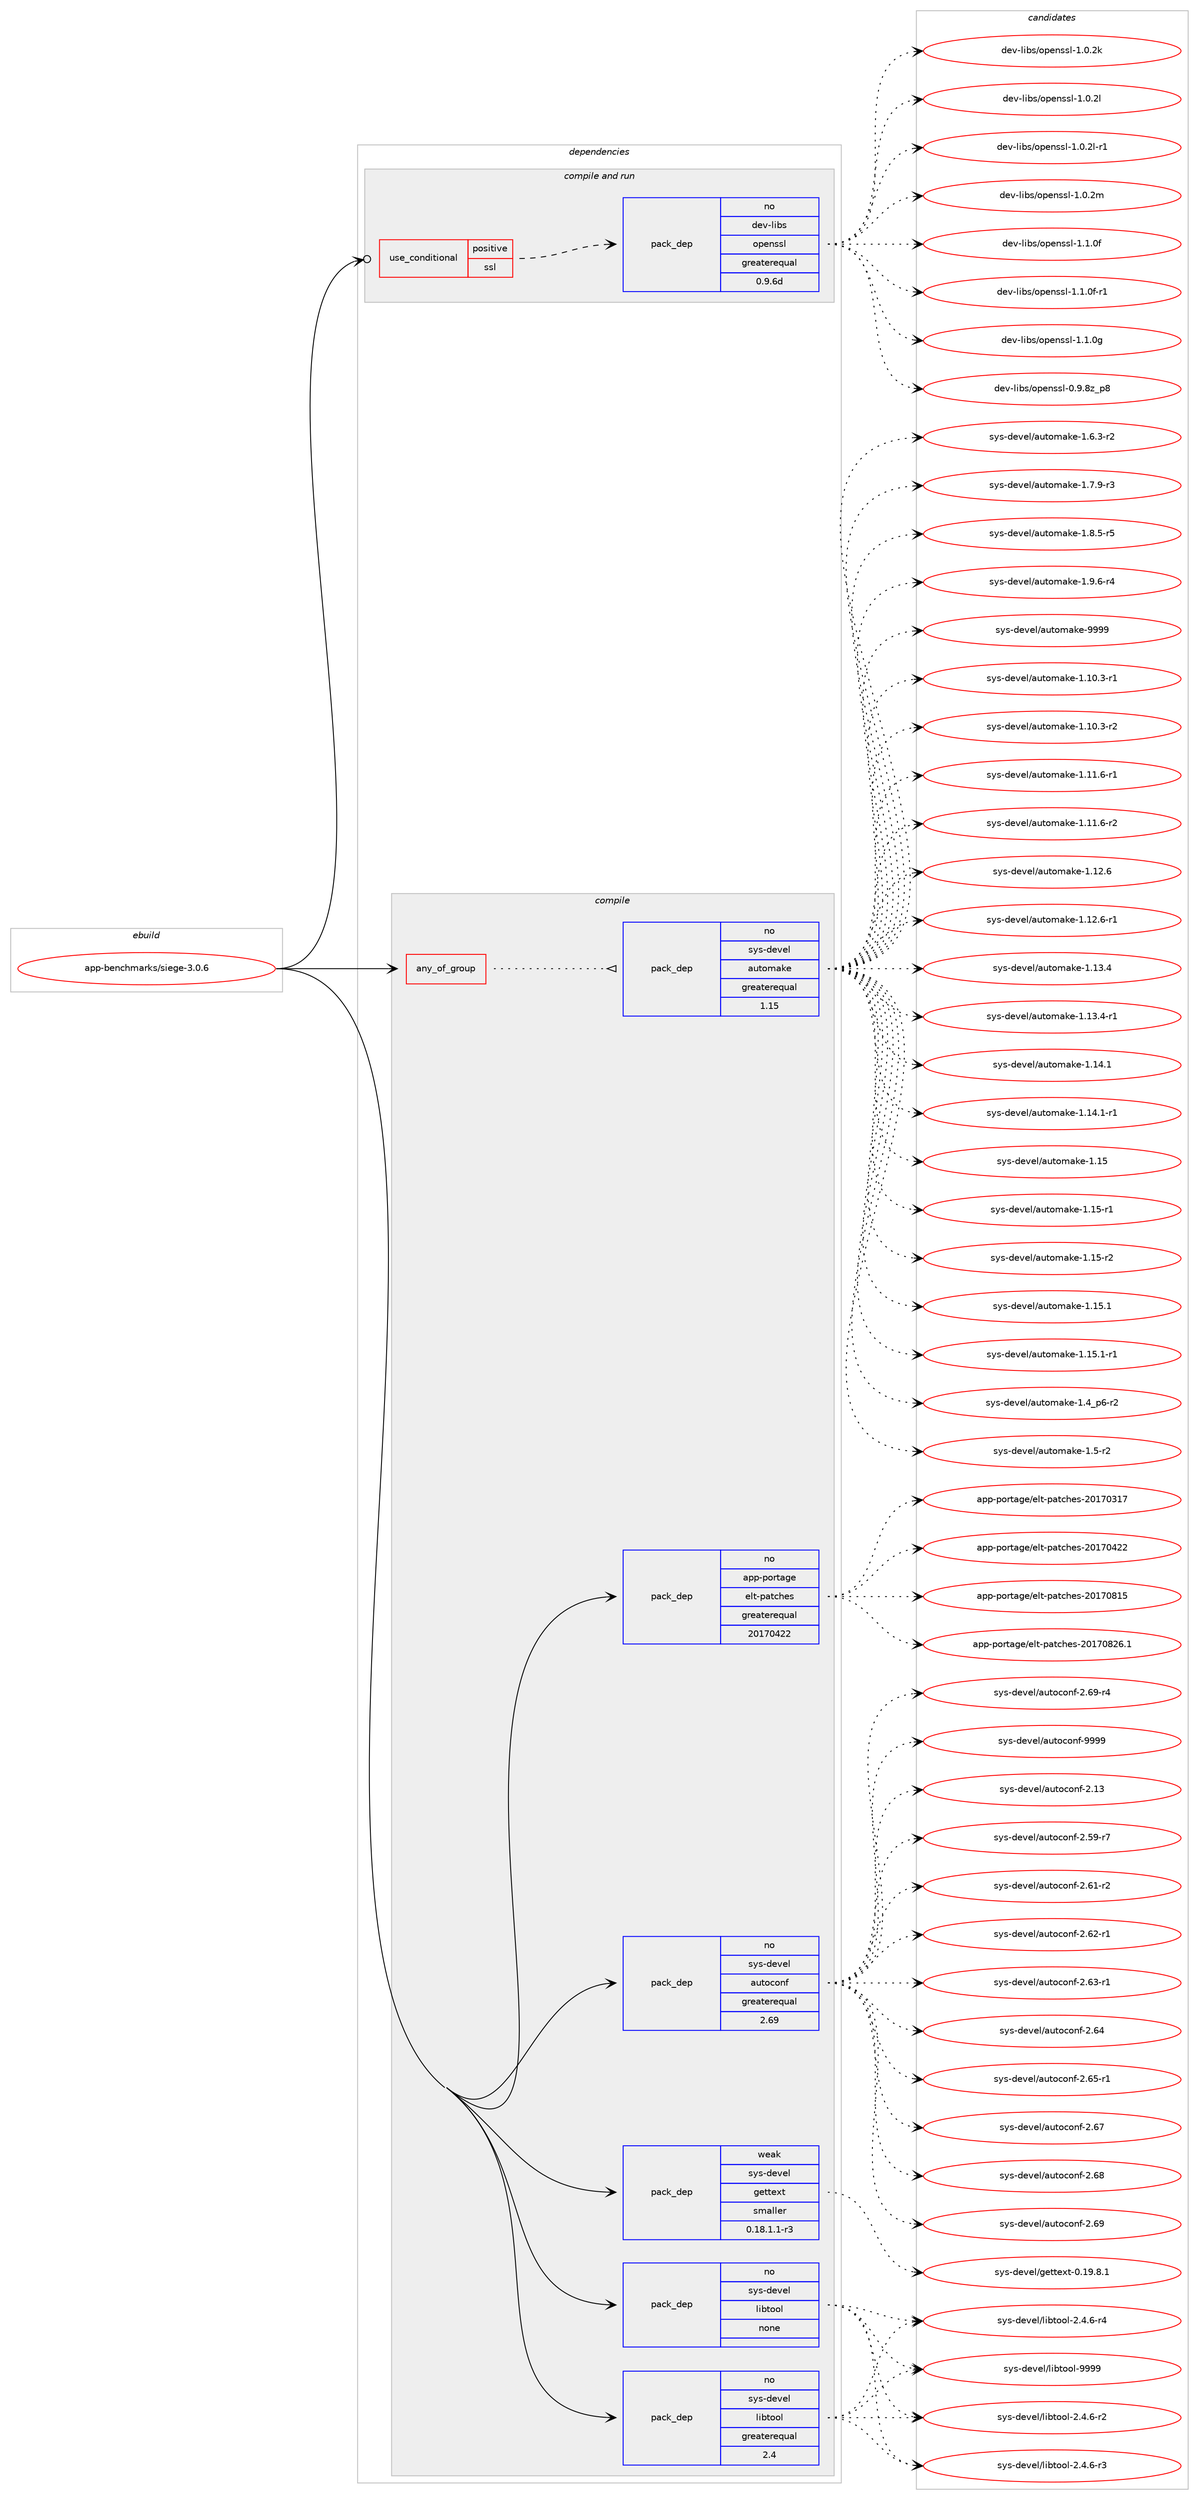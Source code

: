 digraph prolog {

# *************
# Graph options
# *************

newrank=true;
concentrate=true;
compound=true;
graph [rankdir=LR,fontname=Helvetica,fontsize=10,ranksep=1.5];#, ranksep=2.5, nodesep=0.2];
edge  [arrowhead=vee];
node  [fontname=Helvetica,fontsize=10];

# **********
# The ebuild
# **********

subgraph cluster_leftcol {
color=gray;
rank=same;
label=<<i>ebuild</i>>;
id [label="app-benchmarks/siege-3.0.6", color=red, width=4, href="../app-benchmarks/siege-3.0.6.svg"];
}

# ****************
# The dependencies
# ****************

subgraph cluster_midcol {
color=gray;
label=<<i>dependencies</i>>;
subgraph cluster_compile {
fillcolor="#eeeeee";
style=filled;
label=<<i>compile</i>>;
subgraph any202 {
dependency11258 [label=<<TABLE BORDER="0" CELLBORDER="1" CELLSPACING="0" CELLPADDING="4"><TR><TD CELLPADDING="10">any_of_group</TD></TR></TABLE>>, shape=none, color=red];subgraph pack7982 {
dependency11259 [label=<<TABLE BORDER="0" CELLBORDER="1" CELLSPACING="0" CELLPADDING="4" WIDTH="220"><TR><TD ROWSPAN="6" CELLPADDING="30">pack_dep</TD></TR><TR><TD WIDTH="110">no</TD></TR><TR><TD>sys-devel</TD></TR><TR><TD>automake</TD></TR><TR><TD>greaterequal</TD></TR><TR><TD>1.15</TD></TR></TABLE>>, shape=none, color=blue];
}
dependency11258:e -> dependency11259:w [weight=20,style="dotted",arrowhead="oinv"];
}
id:e -> dependency11258:w [weight=20,style="solid",arrowhead="vee"];
subgraph pack7983 {
dependency11260 [label=<<TABLE BORDER="0" CELLBORDER="1" CELLSPACING="0" CELLPADDING="4" WIDTH="220"><TR><TD ROWSPAN="6" CELLPADDING="30">pack_dep</TD></TR><TR><TD WIDTH="110">no</TD></TR><TR><TD>app-portage</TD></TR><TR><TD>elt-patches</TD></TR><TR><TD>greaterequal</TD></TR><TR><TD>20170422</TD></TR></TABLE>>, shape=none, color=blue];
}
id:e -> dependency11260:w [weight=20,style="solid",arrowhead="vee"];
subgraph pack7984 {
dependency11261 [label=<<TABLE BORDER="0" CELLBORDER="1" CELLSPACING="0" CELLPADDING="4" WIDTH="220"><TR><TD ROWSPAN="6" CELLPADDING="30">pack_dep</TD></TR><TR><TD WIDTH="110">no</TD></TR><TR><TD>sys-devel</TD></TR><TR><TD>autoconf</TD></TR><TR><TD>greaterequal</TD></TR><TR><TD>2.69</TD></TR></TABLE>>, shape=none, color=blue];
}
id:e -> dependency11261:w [weight=20,style="solid",arrowhead="vee"];
subgraph pack7985 {
dependency11262 [label=<<TABLE BORDER="0" CELLBORDER="1" CELLSPACING="0" CELLPADDING="4" WIDTH="220"><TR><TD ROWSPAN="6" CELLPADDING="30">pack_dep</TD></TR><TR><TD WIDTH="110">no</TD></TR><TR><TD>sys-devel</TD></TR><TR><TD>libtool</TD></TR><TR><TD>greaterequal</TD></TR><TR><TD>2.4</TD></TR></TABLE>>, shape=none, color=blue];
}
id:e -> dependency11262:w [weight=20,style="solid",arrowhead="vee"];
subgraph pack7986 {
dependency11263 [label=<<TABLE BORDER="0" CELLBORDER="1" CELLSPACING="0" CELLPADDING="4" WIDTH="220"><TR><TD ROWSPAN="6" CELLPADDING="30">pack_dep</TD></TR><TR><TD WIDTH="110">no</TD></TR><TR><TD>sys-devel</TD></TR><TR><TD>libtool</TD></TR><TR><TD>none</TD></TR><TR><TD></TD></TR></TABLE>>, shape=none, color=blue];
}
id:e -> dependency11263:w [weight=20,style="solid",arrowhead="vee"];
subgraph pack7987 {
dependency11264 [label=<<TABLE BORDER="0" CELLBORDER="1" CELLSPACING="0" CELLPADDING="4" WIDTH="220"><TR><TD ROWSPAN="6" CELLPADDING="30">pack_dep</TD></TR><TR><TD WIDTH="110">weak</TD></TR><TR><TD>sys-devel</TD></TR><TR><TD>gettext</TD></TR><TR><TD>smaller</TD></TR><TR><TD>0.18.1.1-r3</TD></TR></TABLE>>, shape=none, color=blue];
}
id:e -> dependency11264:w [weight=20,style="solid",arrowhead="vee"];
}
subgraph cluster_compileandrun {
fillcolor="#eeeeee";
style=filled;
label=<<i>compile and run</i>>;
subgraph cond3070 {
dependency11265 [label=<<TABLE BORDER="0" CELLBORDER="1" CELLSPACING="0" CELLPADDING="4"><TR><TD ROWSPAN="3" CELLPADDING="10">use_conditional</TD></TR><TR><TD>positive</TD></TR><TR><TD>ssl</TD></TR></TABLE>>, shape=none, color=red];
subgraph pack7988 {
dependency11266 [label=<<TABLE BORDER="0" CELLBORDER="1" CELLSPACING="0" CELLPADDING="4" WIDTH="220"><TR><TD ROWSPAN="6" CELLPADDING="30">pack_dep</TD></TR><TR><TD WIDTH="110">no</TD></TR><TR><TD>dev-libs</TD></TR><TR><TD>openssl</TD></TR><TR><TD>greaterequal</TD></TR><TR><TD>0.9.6d</TD></TR></TABLE>>, shape=none, color=blue];
}
dependency11265:e -> dependency11266:w [weight=20,style="dashed",arrowhead="vee"];
}
id:e -> dependency11265:w [weight=20,style="solid",arrowhead="odotvee"];
}
subgraph cluster_run {
fillcolor="#eeeeee";
style=filled;
label=<<i>run</i>>;
}
}

# **************
# The candidates
# **************

subgraph cluster_choices {
rank=same;
color=gray;
label=<<i>candidates</i>>;

subgraph choice7982 {
color=black;
nodesep=1;
choice11512111545100101118101108479711711611110997107101454946494846514511449 [label="sys-devel/automake-1.10.3-r1", color=red, width=4,href="../sys-devel/automake-1.10.3-r1.svg"];
choice11512111545100101118101108479711711611110997107101454946494846514511450 [label="sys-devel/automake-1.10.3-r2", color=red, width=4,href="../sys-devel/automake-1.10.3-r2.svg"];
choice11512111545100101118101108479711711611110997107101454946494946544511449 [label="sys-devel/automake-1.11.6-r1", color=red, width=4,href="../sys-devel/automake-1.11.6-r1.svg"];
choice11512111545100101118101108479711711611110997107101454946494946544511450 [label="sys-devel/automake-1.11.6-r2", color=red, width=4,href="../sys-devel/automake-1.11.6-r2.svg"];
choice1151211154510010111810110847971171161111099710710145494649504654 [label="sys-devel/automake-1.12.6", color=red, width=4,href="../sys-devel/automake-1.12.6.svg"];
choice11512111545100101118101108479711711611110997107101454946495046544511449 [label="sys-devel/automake-1.12.6-r1", color=red, width=4,href="../sys-devel/automake-1.12.6-r1.svg"];
choice1151211154510010111810110847971171161111099710710145494649514652 [label="sys-devel/automake-1.13.4", color=red, width=4,href="../sys-devel/automake-1.13.4.svg"];
choice11512111545100101118101108479711711611110997107101454946495146524511449 [label="sys-devel/automake-1.13.4-r1", color=red, width=4,href="../sys-devel/automake-1.13.4-r1.svg"];
choice1151211154510010111810110847971171161111099710710145494649524649 [label="sys-devel/automake-1.14.1", color=red, width=4,href="../sys-devel/automake-1.14.1.svg"];
choice11512111545100101118101108479711711611110997107101454946495246494511449 [label="sys-devel/automake-1.14.1-r1", color=red, width=4,href="../sys-devel/automake-1.14.1-r1.svg"];
choice115121115451001011181011084797117116111109971071014549464953 [label="sys-devel/automake-1.15", color=red, width=4,href="../sys-devel/automake-1.15.svg"];
choice1151211154510010111810110847971171161111099710710145494649534511449 [label="sys-devel/automake-1.15-r1", color=red, width=4,href="../sys-devel/automake-1.15-r1.svg"];
choice1151211154510010111810110847971171161111099710710145494649534511450 [label="sys-devel/automake-1.15-r2", color=red, width=4,href="../sys-devel/automake-1.15-r2.svg"];
choice1151211154510010111810110847971171161111099710710145494649534649 [label="sys-devel/automake-1.15.1", color=red, width=4,href="../sys-devel/automake-1.15.1.svg"];
choice11512111545100101118101108479711711611110997107101454946495346494511449 [label="sys-devel/automake-1.15.1-r1", color=red, width=4,href="../sys-devel/automake-1.15.1-r1.svg"];
choice115121115451001011181011084797117116111109971071014549465295112544511450 [label="sys-devel/automake-1.4_p6-r2", color=red, width=4,href="../sys-devel/automake-1.4_p6-r2.svg"];
choice11512111545100101118101108479711711611110997107101454946534511450 [label="sys-devel/automake-1.5-r2", color=red, width=4,href="../sys-devel/automake-1.5-r2.svg"];
choice115121115451001011181011084797117116111109971071014549465446514511450 [label="sys-devel/automake-1.6.3-r2", color=red, width=4,href="../sys-devel/automake-1.6.3-r2.svg"];
choice115121115451001011181011084797117116111109971071014549465546574511451 [label="sys-devel/automake-1.7.9-r3", color=red, width=4,href="../sys-devel/automake-1.7.9-r3.svg"];
choice115121115451001011181011084797117116111109971071014549465646534511453 [label="sys-devel/automake-1.8.5-r5", color=red, width=4,href="../sys-devel/automake-1.8.5-r5.svg"];
choice115121115451001011181011084797117116111109971071014549465746544511452 [label="sys-devel/automake-1.9.6-r4", color=red, width=4,href="../sys-devel/automake-1.9.6-r4.svg"];
choice115121115451001011181011084797117116111109971071014557575757 [label="sys-devel/automake-9999", color=red, width=4,href="../sys-devel/automake-9999.svg"];
dependency11259:e -> choice11512111545100101118101108479711711611110997107101454946494846514511449:w [style=dotted,weight="100"];
dependency11259:e -> choice11512111545100101118101108479711711611110997107101454946494846514511450:w [style=dotted,weight="100"];
dependency11259:e -> choice11512111545100101118101108479711711611110997107101454946494946544511449:w [style=dotted,weight="100"];
dependency11259:e -> choice11512111545100101118101108479711711611110997107101454946494946544511450:w [style=dotted,weight="100"];
dependency11259:e -> choice1151211154510010111810110847971171161111099710710145494649504654:w [style=dotted,weight="100"];
dependency11259:e -> choice11512111545100101118101108479711711611110997107101454946495046544511449:w [style=dotted,weight="100"];
dependency11259:e -> choice1151211154510010111810110847971171161111099710710145494649514652:w [style=dotted,weight="100"];
dependency11259:e -> choice11512111545100101118101108479711711611110997107101454946495146524511449:w [style=dotted,weight="100"];
dependency11259:e -> choice1151211154510010111810110847971171161111099710710145494649524649:w [style=dotted,weight="100"];
dependency11259:e -> choice11512111545100101118101108479711711611110997107101454946495246494511449:w [style=dotted,weight="100"];
dependency11259:e -> choice115121115451001011181011084797117116111109971071014549464953:w [style=dotted,weight="100"];
dependency11259:e -> choice1151211154510010111810110847971171161111099710710145494649534511449:w [style=dotted,weight="100"];
dependency11259:e -> choice1151211154510010111810110847971171161111099710710145494649534511450:w [style=dotted,weight="100"];
dependency11259:e -> choice1151211154510010111810110847971171161111099710710145494649534649:w [style=dotted,weight="100"];
dependency11259:e -> choice11512111545100101118101108479711711611110997107101454946495346494511449:w [style=dotted,weight="100"];
dependency11259:e -> choice115121115451001011181011084797117116111109971071014549465295112544511450:w [style=dotted,weight="100"];
dependency11259:e -> choice11512111545100101118101108479711711611110997107101454946534511450:w [style=dotted,weight="100"];
dependency11259:e -> choice115121115451001011181011084797117116111109971071014549465446514511450:w [style=dotted,weight="100"];
dependency11259:e -> choice115121115451001011181011084797117116111109971071014549465546574511451:w [style=dotted,weight="100"];
dependency11259:e -> choice115121115451001011181011084797117116111109971071014549465646534511453:w [style=dotted,weight="100"];
dependency11259:e -> choice115121115451001011181011084797117116111109971071014549465746544511452:w [style=dotted,weight="100"];
dependency11259:e -> choice115121115451001011181011084797117116111109971071014557575757:w [style=dotted,weight="100"];
}
subgraph choice7983 {
color=black;
nodesep=1;
choice97112112451121111141169710310147101108116451129711699104101115455048495548514955 [label="app-portage/elt-patches-20170317", color=red, width=4,href="../app-portage/elt-patches-20170317.svg"];
choice97112112451121111141169710310147101108116451129711699104101115455048495548525050 [label="app-portage/elt-patches-20170422", color=red, width=4,href="../app-portage/elt-patches-20170422.svg"];
choice97112112451121111141169710310147101108116451129711699104101115455048495548564953 [label="app-portage/elt-patches-20170815", color=red, width=4,href="../app-portage/elt-patches-20170815.svg"];
choice971121124511211111411697103101471011081164511297116991041011154550484955485650544649 [label="app-portage/elt-patches-20170826.1", color=red, width=4,href="../app-portage/elt-patches-20170826.1.svg"];
dependency11260:e -> choice97112112451121111141169710310147101108116451129711699104101115455048495548514955:w [style=dotted,weight="100"];
dependency11260:e -> choice97112112451121111141169710310147101108116451129711699104101115455048495548525050:w [style=dotted,weight="100"];
dependency11260:e -> choice97112112451121111141169710310147101108116451129711699104101115455048495548564953:w [style=dotted,weight="100"];
dependency11260:e -> choice971121124511211111411697103101471011081164511297116991041011154550484955485650544649:w [style=dotted,weight="100"];
}
subgraph choice7984 {
color=black;
nodesep=1;
choice115121115451001011181011084797117116111991111101024550464951 [label="sys-devel/autoconf-2.13", color=red, width=4,href="../sys-devel/autoconf-2.13.svg"];
choice1151211154510010111810110847971171161119911111010245504653574511455 [label="sys-devel/autoconf-2.59-r7", color=red, width=4,href="../sys-devel/autoconf-2.59-r7.svg"];
choice1151211154510010111810110847971171161119911111010245504654494511450 [label="sys-devel/autoconf-2.61-r2", color=red, width=4,href="../sys-devel/autoconf-2.61-r2.svg"];
choice1151211154510010111810110847971171161119911111010245504654504511449 [label="sys-devel/autoconf-2.62-r1", color=red, width=4,href="../sys-devel/autoconf-2.62-r1.svg"];
choice1151211154510010111810110847971171161119911111010245504654514511449 [label="sys-devel/autoconf-2.63-r1", color=red, width=4,href="../sys-devel/autoconf-2.63-r1.svg"];
choice115121115451001011181011084797117116111991111101024550465452 [label="sys-devel/autoconf-2.64", color=red, width=4,href="../sys-devel/autoconf-2.64.svg"];
choice1151211154510010111810110847971171161119911111010245504654534511449 [label="sys-devel/autoconf-2.65-r1", color=red, width=4,href="../sys-devel/autoconf-2.65-r1.svg"];
choice115121115451001011181011084797117116111991111101024550465455 [label="sys-devel/autoconf-2.67", color=red, width=4,href="../sys-devel/autoconf-2.67.svg"];
choice115121115451001011181011084797117116111991111101024550465456 [label="sys-devel/autoconf-2.68", color=red, width=4,href="../sys-devel/autoconf-2.68.svg"];
choice115121115451001011181011084797117116111991111101024550465457 [label="sys-devel/autoconf-2.69", color=red, width=4,href="../sys-devel/autoconf-2.69.svg"];
choice1151211154510010111810110847971171161119911111010245504654574511452 [label="sys-devel/autoconf-2.69-r4", color=red, width=4,href="../sys-devel/autoconf-2.69-r4.svg"];
choice115121115451001011181011084797117116111991111101024557575757 [label="sys-devel/autoconf-9999", color=red, width=4,href="../sys-devel/autoconf-9999.svg"];
dependency11261:e -> choice115121115451001011181011084797117116111991111101024550464951:w [style=dotted,weight="100"];
dependency11261:e -> choice1151211154510010111810110847971171161119911111010245504653574511455:w [style=dotted,weight="100"];
dependency11261:e -> choice1151211154510010111810110847971171161119911111010245504654494511450:w [style=dotted,weight="100"];
dependency11261:e -> choice1151211154510010111810110847971171161119911111010245504654504511449:w [style=dotted,weight="100"];
dependency11261:e -> choice1151211154510010111810110847971171161119911111010245504654514511449:w [style=dotted,weight="100"];
dependency11261:e -> choice115121115451001011181011084797117116111991111101024550465452:w [style=dotted,weight="100"];
dependency11261:e -> choice1151211154510010111810110847971171161119911111010245504654534511449:w [style=dotted,weight="100"];
dependency11261:e -> choice115121115451001011181011084797117116111991111101024550465455:w [style=dotted,weight="100"];
dependency11261:e -> choice115121115451001011181011084797117116111991111101024550465456:w [style=dotted,weight="100"];
dependency11261:e -> choice115121115451001011181011084797117116111991111101024550465457:w [style=dotted,weight="100"];
dependency11261:e -> choice1151211154510010111810110847971171161119911111010245504654574511452:w [style=dotted,weight="100"];
dependency11261:e -> choice115121115451001011181011084797117116111991111101024557575757:w [style=dotted,weight="100"];
}
subgraph choice7985 {
color=black;
nodesep=1;
choice1151211154510010111810110847108105981161111111084550465246544511450 [label="sys-devel/libtool-2.4.6-r2", color=red, width=4,href="../sys-devel/libtool-2.4.6-r2.svg"];
choice1151211154510010111810110847108105981161111111084550465246544511451 [label="sys-devel/libtool-2.4.6-r3", color=red, width=4,href="../sys-devel/libtool-2.4.6-r3.svg"];
choice1151211154510010111810110847108105981161111111084550465246544511452 [label="sys-devel/libtool-2.4.6-r4", color=red, width=4,href="../sys-devel/libtool-2.4.6-r4.svg"];
choice1151211154510010111810110847108105981161111111084557575757 [label="sys-devel/libtool-9999", color=red, width=4,href="../sys-devel/libtool-9999.svg"];
dependency11262:e -> choice1151211154510010111810110847108105981161111111084550465246544511450:w [style=dotted,weight="100"];
dependency11262:e -> choice1151211154510010111810110847108105981161111111084550465246544511451:w [style=dotted,weight="100"];
dependency11262:e -> choice1151211154510010111810110847108105981161111111084550465246544511452:w [style=dotted,weight="100"];
dependency11262:e -> choice1151211154510010111810110847108105981161111111084557575757:w [style=dotted,weight="100"];
}
subgraph choice7986 {
color=black;
nodesep=1;
choice1151211154510010111810110847108105981161111111084550465246544511450 [label="sys-devel/libtool-2.4.6-r2", color=red, width=4,href="../sys-devel/libtool-2.4.6-r2.svg"];
choice1151211154510010111810110847108105981161111111084550465246544511451 [label="sys-devel/libtool-2.4.6-r3", color=red, width=4,href="../sys-devel/libtool-2.4.6-r3.svg"];
choice1151211154510010111810110847108105981161111111084550465246544511452 [label="sys-devel/libtool-2.4.6-r4", color=red, width=4,href="../sys-devel/libtool-2.4.6-r4.svg"];
choice1151211154510010111810110847108105981161111111084557575757 [label="sys-devel/libtool-9999", color=red, width=4,href="../sys-devel/libtool-9999.svg"];
dependency11263:e -> choice1151211154510010111810110847108105981161111111084550465246544511450:w [style=dotted,weight="100"];
dependency11263:e -> choice1151211154510010111810110847108105981161111111084550465246544511451:w [style=dotted,weight="100"];
dependency11263:e -> choice1151211154510010111810110847108105981161111111084550465246544511452:w [style=dotted,weight="100"];
dependency11263:e -> choice1151211154510010111810110847108105981161111111084557575757:w [style=dotted,weight="100"];
}
subgraph choice7987 {
color=black;
nodesep=1;
choice1151211154510010111810110847103101116116101120116454846495746564649 [label="sys-devel/gettext-0.19.8.1", color=red, width=4,href="../sys-devel/gettext-0.19.8.1.svg"];
dependency11264:e -> choice1151211154510010111810110847103101116116101120116454846495746564649:w [style=dotted,weight="100"];
}
subgraph choice7988 {
color=black;
nodesep=1;
choice1001011184510810598115471111121011101151151084548465746561229511256 [label="dev-libs/openssl-0.9.8z_p8", color=red, width=4,href="../dev-libs/openssl-0.9.8z_p8.svg"];
choice100101118451081059811547111112101110115115108454946484650107 [label="dev-libs/openssl-1.0.2k", color=red, width=4,href="../dev-libs/openssl-1.0.2k.svg"];
choice100101118451081059811547111112101110115115108454946484650108 [label="dev-libs/openssl-1.0.2l", color=red, width=4,href="../dev-libs/openssl-1.0.2l.svg"];
choice1001011184510810598115471111121011101151151084549464846501084511449 [label="dev-libs/openssl-1.0.2l-r1", color=red, width=4,href="../dev-libs/openssl-1.0.2l-r1.svg"];
choice100101118451081059811547111112101110115115108454946484650109 [label="dev-libs/openssl-1.0.2m", color=red, width=4,href="../dev-libs/openssl-1.0.2m.svg"];
choice100101118451081059811547111112101110115115108454946494648102 [label="dev-libs/openssl-1.1.0f", color=red, width=4,href="../dev-libs/openssl-1.1.0f.svg"];
choice1001011184510810598115471111121011101151151084549464946481024511449 [label="dev-libs/openssl-1.1.0f-r1", color=red, width=4,href="../dev-libs/openssl-1.1.0f-r1.svg"];
choice100101118451081059811547111112101110115115108454946494648103 [label="dev-libs/openssl-1.1.0g", color=red, width=4,href="../dev-libs/openssl-1.1.0g.svg"];
dependency11266:e -> choice1001011184510810598115471111121011101151151084548465746561229511256:w [style=dotted,weight="100"];
dependency11266:e -> choice100101118451081059811547111112101110115115108454946484650107:w [style=dotted,weight="100"];
dependency11266:e -> choice100101118451081059811547111112101110115115108454946484650108:w [style=dotted,weight="100"];
dependency11266:e -> choice1001011184510810598115471111121011101151151084549464846501084511449:w [style=dotted,weight="100"];
dependency11266:e -> choice100101118451081059811547111112101110115115108454946484650109:w [style=dotted,weight="100"];
dependency11266:e -> choice100101118451081059811547111112101110115115108454946494648102:w [style=dotted,weight="100"];
dependency11266:e -> choice1001011184510810598115471111121011101151151084549464946481024511449:w [style=dotted,weight="100"];
dependency11266:e -> choice100101118451081059811547111112101110115115108454946494648103:w [style=dotted,weight="100"];
}
}

}
